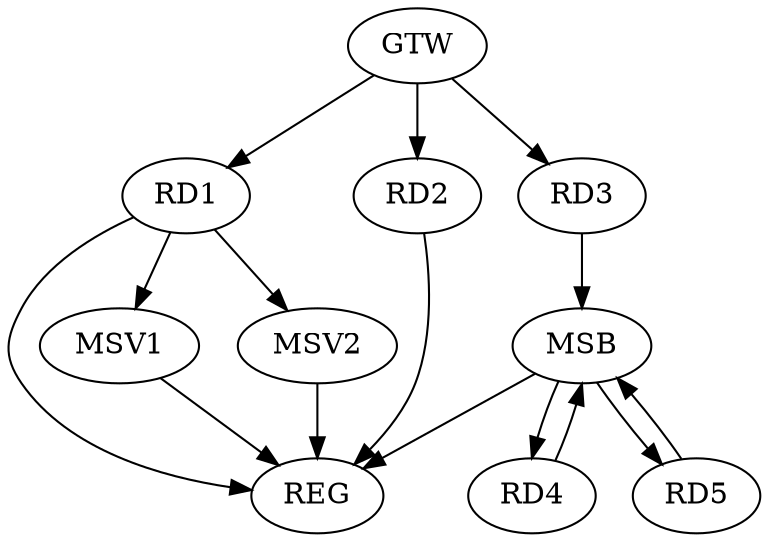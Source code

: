 strict digraph G {
  RD1 [ label="RD1" ];
  RD2 [ label="RD2" ];
  RD3 [ label="RD3" ];
  RD4 [ label="RD4" ];
  RD5 [ label="RD5" ];
  GTW [ label="GTW" ];
  REG [ label="REG" ];
  MSB [ label="MSB" ];
  MSV1 [ label="MSV1" ];
  MSV2 [ label="MSV2" ];
  GTW -> RD1;
  GTW -> RD2;
  GTW -> RD3;
  RD1 -> REG;
  RD2 -> REG;
  RD3 -> MSB;
  MSB -> RD5;
  MSB -> REG;
  RD4 -> MSB;
  RD5 -> MSB;
  MSB -> RD4;
  RD1 -> MSV1;
  MSV1 -> REG;
  RD1 -> MSV2;
  MSV2 -> REG;
}
